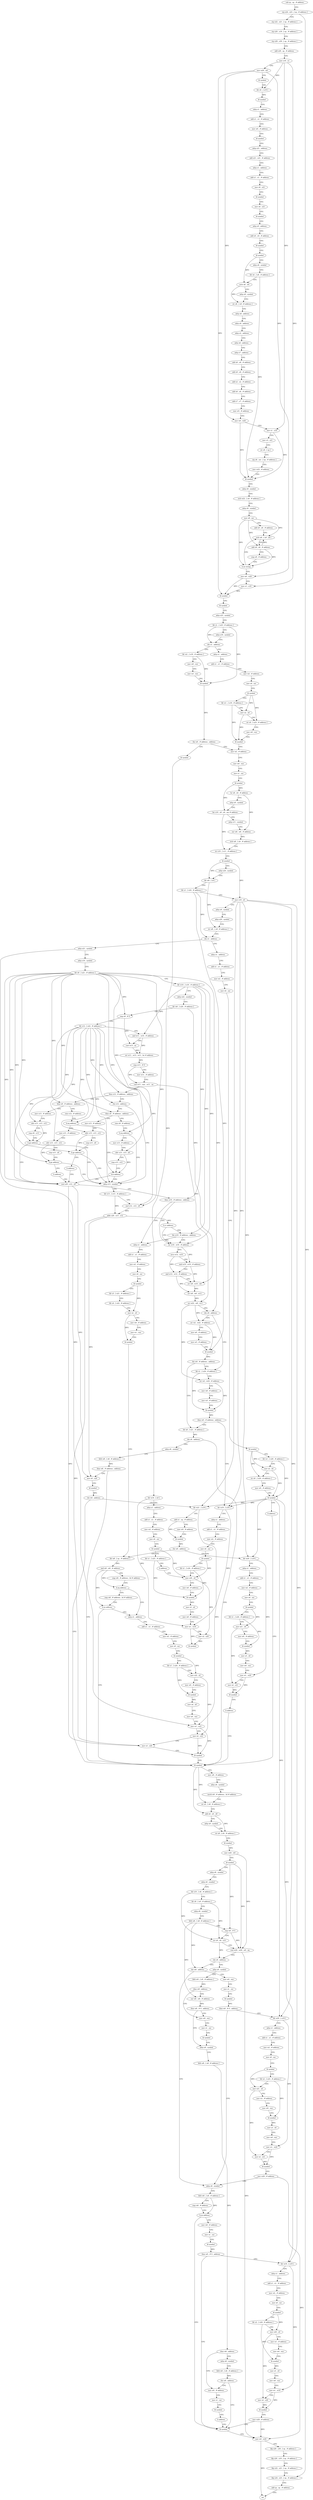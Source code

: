 digraph "func" {
"4202832" [label = "sub sp , sp , # address" ]
"4202836" [label = "stp x24 , x23 , [ sp , # address ]" ]
"4202840" [label = "stp x22 , x21 , [ sp , # address ]" ]
"4202844" [label = "stp x20 , x19 , [ sp , # address ]" ]
"4202848" [label = "stp x29 , x30 , [ sp , # address ]" ]
"4202852" [label = "add x29 , sp , # address" ]
"4202856" [label = "mov x19 , x1" ]
"4202860" [label = "mov w20 , w0" ]
"4202864" [label = "bl symbol" ]
"4202868" [label = "ldr x0 , [ x19 ]" ]
"4202872" [label = "bl symbol" ]
"4202876" [label = "adrp x1 , address" ]
"4202880" [label = "add x1 , x1 , # address" ]
"4202884" [label = "mov w0 , # address" ]
"4202888" [label = "bl symbol" ]
"4202892" [label = "adrp x21 , address" ]
"4202896" [label = "add x21 , x21 , # address" ]
"4202900" [label = "adrp x1 , address" ]
"4202904" [label = "add x1 , x1 , # address" ]
"4202908" [label = "mov x0 , x21" ]
"4202912" [label = "bl symbol" ]
"4202916" [label = "mov x0 , x21" ]
"4202920" [label = "bl symbol" ]
"4202924" [label = "adrp x0 , address" ]
"4202928" [label = "add x0 , x0 , # address" ]
"4202932" [label = "bl symbol" ]
"4202936" [label = "bl symbol" ]
"4202940" [label = "adrp x8 , symbol" ]
"4202944" [label = "ldr x4 , [ x8 , # address ]" ]
"4202948" [label = "sxtw x8 , w0" ]
"4202952" [label = "adrp x9 , symbol" ]
"4202956" [label = "str x8 , [ x9 , # address ]" ]
"4202960" [label = "adrp x8 , address" ]
"4202964" [label = "adrp x9 , address" ]
"4202968" [label = "adrp x2 , address" ]
"4202972" [label = "adrp x6 , address" ]
"4202976" [label = "adrp x7 , address" ]
"4202980" [label = "add x8 , x8 , # address" ]
"4202984" [label = "add x9 , x9 , # address" ]
"4202988" [label = "add x2 , x2 , # address" ]
"4202992" [label = "add x6 , x6 , # address" ]
"4202996" [label = "add x7 , x7 , # address" ]
"4203000" [label = "mov w5 , # address" ]
"4203004" [label = "mov w0 , w20" ]
"4203008" [label = "mov x1 , x19" ]
"4203012" [label = "mov x3 , x21" ]
"4203016" [label = "str x9 , [ sp ]" ]
"4203020" [label = "stp x8 , xzr , [ sp , # address ]" ]
"4203024" [label = "mov w22 , # address" ]
"4203028" [label = "bl symbol" ]
"4203032" [label = "adrp x9 , symbol" ]
"4203036" [label = "strb w22 , [ x9 , # address ]" ]
"4203040" [label = "adrp x9 , symbol" ]
"4203044" [label = "mov x8 , xzr" ]
"4203048" [label = "add x9 , x9 , # address" ]
"4203052" [label = "strb w8 , [ x9 , x8 ]" ]
"4203056" [label = "add x8 , x8 , # address" ]
"4203060" [label = "cmp x8 , # address" ]
"4203064" [label = "b.ne string" ]
"4203068" [label = "mov w0 , w20" ]
"4203072" [label = "mov x1 , x19" ]
"4203076" [label = "bl symbol" ]
"4203080" [label = "bl symbol" ]
"4203084" [label = "adrp x23 , symbol" ]
"4203088" [label = "ldr x1 , [ x23 , # address ]" ]
"4203092" [label = "adrp x19 , symbol" ]
"4203096" [label = "cbz x1 , address" ]
"4203156" [label = "adrp x1 , address" ]
"4203100" [label = "ldr w2 , [ x19 , # address ]" ]
"4203160" [label = "add x1 , x1 , # address" ]
"4203164" [label = "mov w2 , # address" ]
"4203168" [label = "mov x0 , xzr" ]
"4203172" [label = "bl symbol" ]
"4203176" [label = "ldr w1 , [ x19 , # address ]" ]
"4203180" [label = "mov x2 , x0" ]
"4203184" [label = "str x0 , [ x23 , # address ]" ]
"4203188" [label = "mov w0 , wzr" ]
"4203192" [label = "bl symbol" ]
"4203196" [label = "mov w2 , # address" ]
"4203104" [label = "mov w0 , wzr" ]
"4203108" [label = "mov w3 , wzr" ]
"4203112" [label = "bl symbol" ]
"4203116" [label = "tbz w0 , # address , address" ]
"4203120" [label = "bl symbol" ]
"4203364" [label = "adrp x1 , address" ]
"4203368" [label = "add x1 , x1 , # address" ]
"4203372" [label = "mov w2 , # address" ]
"4203376" [label = "mov x0 , xzr" ]
"4203380" [label = "bl symbol" ]
"4203384" [label = "ldr w1 , [ x20 , # address ]" ]
"4203388" [label = "mov x2 , x0" ]
"4203392" [label = "str x0 , [ x24 , # address ]" ]
"4203396" [label = "mov w0 , # address" ]
"4203400" [label = "bl symbol" ]
"4203404" [label = "b address" ]
"4203832" [label = "bl symbol" ]
"4203276" [label = "adrp x21 , symbol" ]
"4203280" [label = "adrp x10 , symbol" ]
"4203284" [label = "ldr x9 , [ x21 , # address ]" ]
"4203288" [label = "ldr w10 , [ x10 , # address ]" ]
"4203292" [label = "adrp x22 , symbol" ]
"4203296" [label = "ldr w8 , [ x20 , # address ]" ]
"4203300" [label = "cmp x9 , # 0" ]
"4203304" [label = "ldr x12 , [ x22 , # address ]" ]
"4203308" [label = "and w11 , w10 , # address" ]
"4203312" [label = "cset w13 , ne" ]
"4203316" [label = "orr w11 , w13 , w11 , lsr # address" ]
"4203320" [label = "cmp w11 , # 0" ]
"4203324" [label = "mov w11 , # address" ]
"4203328" [label = "csel w11 , wzr , w11 , ne" ]
"4203332" [label = "tbnz x12 , # address , address" ]
"4203408" [label = "tbnz x9 , # address , address" ]
"4203336" [label = "cbz x12 , address" ]
"4203200" [label = "mov w0 , wzr" ]
"4203204" [label = "mov x1 , xzr" ]
"4203208" [label = "bl symbol" ]
"4203212" [label = "lsr x8 , x0 , # address" ]
"4203216" [label = "adrp x9 , symbol" ]
"4203220" [label = "bic x10 , x0 , x0 , asr # address" ]
"4203224" [label = "adrp x11 , symbol" ]
"4203228" [label = "eor w8 , w8 , # address" ]
"4203232" [label = "strb w8 , [ x9 , # address ]" ]
"4203236" [label = "str x10 , [ x11 , # address ]" ]
"4203240" [label = "bl symbol" ]
"4203244" [label = "adrp x24 , symbol" ]
"4203248" [label = "ldr w8 , [ x0 ]" ]
"4203252" [label = "ldr x1 , [ x24 , # address ]" ]
"4203256" [label = "mov x19 , x0" ]
"4203260" [label = "adrp x9 , symbol" ]
"4203264" [label = "adrp x20 , symbol" ]
"4203268" [label = "str w8 , [ x9 , # address ]" ]
"4203272" [label = "cbz x1 , address" ]
"4203124" [label = "ldr w19 , [ x0 ]" ]
"4203128" [label = "adrp x1 , address" ]
"4203132" [label = "add x1 , x1 , # address" ]
"4203136" [label = "mov w2 , # address" ]
"4203140" [label = "mov x0 , xzr" ]
"4203144" [label = "bl symbol" ]
"4203148" [label = "ldr x1 , [ x23 , # address ]" ]
"4203152" [label = "b address" ]
"4204236" [label = "mov x20 , x0" ]
"4203836" [label = "mov w9 , # address" ]
"4203840" [label = "adrp x8 , symbol" ]
"4203844" [label = "movk w9 , # address , lsl # address" ]
"4203848" [label = "str x0 , [ x8 , # address ]" ]
"4203852" [label = "add x8 , x0 , x9" ]
"4203856" [label = "adrp x9 , symbol" ]
"4203860" [label = "str x8 , [ x9 , # address ]" ]
"4203864" [label = "bl symbol" ]
"4203868" [label = "mov w20 , w0" ]
"4203872" [label = "bl symbol" ]
"4203876" [label = "adrp x8 , symbol" ]
"4203880" [label = "adrp x9 , symbol" ]
"4203884" [label = "ldr x10 , [ x8 , # address ]" ]
"4203888" [label = "ldr x9 , [ x9 , # address ]" ]
"4203892" [label = "adrp x8 , symbol" ]
"4203896" [label = "ldrb w8 , [ x8 , # address ]" ]
"4203900" [label = "cmp w0 , # 0" ]
"4203904" [label = "orr x9 , x9 , x10" ]
"4203908" [label = "csel w20 , w20 , w0 , eq" ]
"4203912" [label = "cbz x9 , address" ]
"4203988" [label = "cbz w8 , address" ]
"4203916" [label = "adrp x9 , symbol" ]
"4203680" [label = "mov x13 , # address" ]
"4203412" [label = "cmn x12 , # address" ]
"4203464" [label = "adrp x13 , symbol" ]
"4203340" [label = "tbnz x9 , # address , address" ]
"4204240" [label = "mov w0 , # address" ]
"4204244" [label = "bl symbol" ]
"4204248" [label = "mov x3 , x0" ]
"4204252" [label = "mov w0 , # address" ]
"4204256" [label = "mov w1 , w19" ]
"4204260" [label = "mov x2 , x20" ]
"4204264" [label = "bl symbol" ]
"4204076" [label = "adrp x8 , symbol" ]
"4203992" [label = "mov w0 , wzr" ]
"4203920" [label = "ldrb w9 , [ x9 , # address ]" ]
"4203924" [label = "cbnz w9 , address" ]
"4203936" [label = "mov w0 , wzr" ]
"4203928" [label = "eor w8 , w8 , # address" ]
"4203684" [label = "sdiv x13 , x13 , x12" ]
"4203688" [label = "cmp x9 , x13" ]
"4203692" [label = "b.ge address" ]
"4203696" [label = "mul x20 , x12 , x9" ]
"4203416" [label = "b.eq address" ]
"4203420" [label = "mov x13 , # address" ]
"4203468" [label = "ldr x13 , [ x13 , # address ]" ]
"4203472" [label = "mul x12 , x12 , x9" ]
"4203476" [label = "adds x20 , x13 , x12" ]
"4203480" [label = "b.vc address" ]
"4203488" [label = "lsr w10 , w10 , # address" ]
"4203484" [label = "tbz w10 , # address , address" ]
"4203440" [label = "cmn x9 , # address" ]
"4203344" [label = "mov x13 , # address" ]
"4204080" [label = "ldrb w8 , [ x8 , # address ]" ]
"4204084" [label = "cmp w8 , # address" ]
"4204088" [label = "b.ne address" ]
"4204176" [label = "bl symbol" ]
"4204092" [label = "mov w0 , # address" ]
"4203996" [label = "mov x1 , xzr" ]
"4204000" [label = "bl symbol" ]
"4204004" [label = "tbnz w0 , # 0 , address" ]
"4204008" [label = "ldr w20 , [ x19 ]" ]
"4203940" [label = "mov x1 , xzr" ]
"4203944" [label = "bl symbol" ]
"4203948" [label = "adrp x8 , symbol" ]
"4203932" [label = "tbnz w8 , # 0 , address" ]
"4203700" [label = "tbnz w10 , # address , address" ]
"4203704" [label = "adrp x1 , address" ]
"4203424" [label = "sdiv x13 , x13 , x12" ]
"4203428" [label = "cmp x13 , x9" ]
"4203432" [label = "b.ge address" ]
"4203436" [label = "b address" ]
"4203492" [label = "mvn w12 , w10" ]
"4203496" [label = "and w10 , w10 , # address" ]
"4203500" [label = "and w12 , w12 , # address" ]
"4203504" [label = "orr w8 , w10 , w8" ]
"4203508" [label = "orr w8 , w8 , w12" ]
"4203512" [label = "orr w22 , w8 , w11" ]
"4203516" [label = "cbz x9 , address" ]
"4203540" [label = "ldr x1 , [ x24 , # address ]" ]
"4203520" [label = "orr w2 , w22 , # address" ]
"4203444" [label = "b.eq address" ]
"4203448" [label = "mov x13 , # address" ]
"4203348" [label = "udiv x13 , x13 , x12" ]
"4203352" [label = "cmp x13 , x9" ]
"4203356" [label = "b.ge address" ]
"4203360" [label = "b address" ]
"4204180" [label = "mov w0 , w20" ]
"4204184" [label = "ldp x29 , x30 , [ sp , # address ]" ]
"4204188" [label = "ldp x20 , x19 , [ sp , # address ]" ]
"4204192" [label = "ldp x22 , x21 , [ sp , # address ]" ]
"4204196" [label = "ldp x24 , x23 , [ sp , # address ]" ]
"4204200" [label = "add sp , sp , # address" ]
"4204204" [label = "ret" ]
"4204096" [label = "mov x1 , xzr" ]
"4204100" [label = "bl symbol" ]
"4204104" [label = "tbnz w0 , # 0 , address" ]
"4204108" [label = "ldr w19 , [ x19 ]" ]
"4204012" [label = "adrp x1 , address" ]
"4204016" [label = "add x1 , x1 , # address" ]
"4204020" [label = "mov w2 , # address" ]
"4204024" [label = "mov x0 , xzr" ]
"4204028" [label = "bl symbol" ]
"4204032" [label = "ldr x2 , [ x23 , # address ]" ]
"4204036" [label = "mov x21 , x0" ]
"4204040" [label = "mov w1 , # address" ]
"4204044" [label = "mov w0 , wzr" ]
"4204048" [label = "bl symbol" ]
"4204052" [label = "mov x3 , x0" ]
"4204056" [label = "mov w0 , wzr" ]
"4204060" [label = "mov w1 , w20" ]
"4204064" [label = "mov x2 , x21" ]
"4204068" [label = "bl symbol" ]
"4204072" [label = "mov w20 , # address" ]
"4203972" [label = "mov w0 , # address" ]
"4203976" [label = "mov x1 , xzr" ]
"4203980" [label = "bl symbol" ]
"4203984" [label = "b address" ]
"4203960" [label = "adrp x8 , symbol" ]
"4203964" [label = "ldrb w8 , [ x8 , # address ]" ]
"4203968" [label = "cbz w8 , address" ]
"4203952" [label = "ldrb w8 , [ x8 , # address ]" ]
"4203956" [label = "cbnz w8 , address" ]
"4203708" [label = "add x1 , x1 , # address" ]
"4203712" [label = "mov w2 , # address" ]
"4203716" [label = "mov x0 , xzr" ]
"4203720" [label = "bl symbol" ]
"4203724" [label = "ldr x3 , [ x21 , # address ]" ]
"4203728" [label = "ldr x4 , [ x22 , # address ]" ]
"4203732" [label = "mov x2 , x0" ]
"4203736" [label = "mov w0 , # address" ]
"4203740" [label = "mov w1 , wzr" ]
"4203744" [label = "bl symbol" ]
"4203748" [label = "ldr w8 , [ sp , # address ]" ]
"4203544" [label = "orr w2 , w22 , # address" ]
"4203548" [label = "mov w0 , # address" ]
"4203552" [label = "mov w3 , # address" ]
"4203556" [label = "bl symbol" ]
"4203560" [label = "tbnz w0 , # address , address" ]
"4204208" [label = "ldr w19 , [ x19 ]" ]
"4203564" [label = "ldr x8 , [ x21 , # address ]" ]
"4203524" [label = "mov w0 , # address" ]
"4203528" [label = "mov w3 , # address" ]
"4203532" [label = "bl symbol" ]
"4203536" [label = "tbz w0 , # address , address" ]
"4203452" [label = "sdiv x13 , x13 , x9" ]
"4203456" [label = "cmp x13 , x12" ]
"4203460" [label = "b.lt address" ]
"4204112" [label = "adrp x1 , address" ]
"4204116" [label = "add x1 , x1 , # address" ]
"4204120" [label = "mov w2 , # address" ]
"4204124" [label = "mov x0 , xzr" ]
"4204128" [label = "bl symbol" ]
"4204132" [label = "ldr x2 , [ x24 , # address ]" ]
"4204136" [label = "mov x20 , x0" ]
"4204140" [label = "mov w1 , # address" ]
"4204144" [label = "mov w0 , wzr" ]
"4204148" [label = "bl symbol" ]
"4204152" [label = "mov x3 , x0" ]
"4204156" [label = "mov w0 , wzr" ]
"4204160" [label = "mov w1 , w19" ]
"4204164" [label = "mov x2 , x20" ]
"4204168" [label = "bl symbol" ]
"4204172" [label = "mov w20 , # address" ]
"4203772" [label = "adrp x1 , address" ]
"4203776" [label = "add x1 , x1 , # address" ]
"4203780" [label = "mov w2 , # address" ]
"4203784" [label = "mov x0 , xzr" ]
"4203788" [label = "bl symbol" ]
"4203792" [label = "ldr x1 , [ x24 , # address ]" ]
"4203796" [label = "mov x22 , x0" ]
"4203800" [label = "mov w0 , # address" ]
"4203804" [label = "bl symbol" ]
"4203808" [label = "mov x4 , x0" ]
"4203812" [label = "mov w0 , wzr" ]
"4203816" [label = "mov w1 , w21" ]
"4203820" [label = "mov x2 , x22" ]
"4203824" [label = "mov x3 , x20" ]
"4203828" [label = "bl symbol" ]
"4203764" [label = "cmp w8 , # address , lsl # address" ]
"4203768" [label = "b.ne address" ]
"4204212" [label = "adrp x1 , address" ]
"4204216" [label = "add x1 , x1 , # address" ]
"4204220" [label = "mov w2 , # address" ]
"4204224" [label = "mov x0 , xzr" ]
"4204228" [label = "bl symbol" ]
"4204232" [label = "ldr x1 , [ x24 , # address ]" ]
"4203568" [label = "cbz x8 , address" ]
"4203572" [label = "adrp x8 , symbol" ]
"4203576" [label = "ldrb w8 , [ x8 , # address ]" ]
"4203580" [label = "tbnz w8 , # address , address" ]
"4203584" [label = "mov x0 , x20" ]
"4203588" [label = "bl symbol" ]
"4203592" [label = "cbz w0 , address" ]
"4203596" [label = "ldr w21 , [ x19 ]" ]
"4203600" [label = "add x1 , sp , # address" ]
"4203604" [label = "mov w0 , # address" ]
"4203608" [label = "bl symbol" ]
"4203612" [label = "cbz w0 , address" ]
"4203616" [label = "ldr w20 , [ x19 ]" ]
"4203752" [label = "and w8 , w8 , # address" ]
"4203756" [label = "cmp w8 , # address , lsl # address" ]
"4203760" [label = "b.eq address" ]
"4203620" [label = "adrp x1 , address" ]
"4203624" [label = "add x1 , x1 , # address" ]
"4203628" [label = "mov w2 , # address" ]
"4203632" [label = "mov x0 , xzr" ]
"4203636" [label = "bl symbol" ]
"4203640" [label = "ldr x1 , [ x24 , # address ]" ]
"4203644" [label = "mov x21 , x0" ]
"4203648" [label = "mov w0 , # address" ]
"4203652" [label = "bl symbol" ]
"4203656" [label = "mov x3 , x0" ]
"4203660" [label = "mov w0 , wzr" ]
"4203664" [label = "mov w1 , w20" ]
"4203668" [label = "mov x2 , x21" ]
"4203672" [label = "bl symbol" ]
"4203676" [label = "b address" ]
"4202832" -> "4202836" [ label = "CFG" ]
"4202836" -> "4202840" [ label = "CFG" ]
"4202836" -> "4204196" [ label = "DFG" ]
"4202840" -> "4202844" [ label = "CFG" ]
"4202844" -> "4202848" [ label = "CFG" ]
"4202848" -> "4202852" [ label = "CFG" ]
"4202852" -> "4202856" [ label = "CFG" ]
"4202856" -> "4202860" [ label = "CFG" ]
"4202856" -> "4202868" [ label = "DFG" ]
"4202856" -> "4203008" [ label = "DFG" ]
"4202856" -> "4203072" [ label = "DFG" ]
"4202860" -> "4202864" [ label = "CFG" ]
"4202860" -> "4203004" [ label = "DFG" ]
"4202860" -> "4203068" [ label = "DFG" ]
"4202860" -> "4203076" [ label = "DFG" ]
"4202864" -> "4202868" [ label = "CFG" ]
"4202868" -> "4202872" [ label = "DFG" ]
"4202872" -> "4202876" [ label = "CFG" ]
"4202876" -> "4202880" [ label = "CFG" ]
"4202880" -> "4202884" [ label = "CFG" ]
"4202884" -> "4202888" [ label = "CFG" ]
"4202888" -> "4202892" [ label = "CFG" ]
"4202892" -> "4202896" [ label = "CFG" ]
"4202896" -> "4202900" [ label = "CFG" ]
"4202900" -> "4202904" [ label = "CFG" ]
"4202904" -> "4202908" [ label = "CFG" ]
"4202908" -> "4202912" [ label = "CFG" ]
"4202912" -> "4202916" [ label = "CFG" ]
"4202916" -> "4202920" [ label = "CFG" ]
"4202920" -> "4202924" [ label = "CFG" ]
"4202924" -> "4202928" [ label = "CFG" ]
"4202928" -> "4202932" [ label = "CFG" ]
"4202932" -> "4202936" [ label = "CFG" ]
"4202936" -> "4202940" [ label = "CFG" ]
"4202936" -> "4202948" [ label = "DFG" ]
"4202940" -> "4202944" [ label = "CFG" ]
"4202944" -> "4202948" [ label = "CFG" ]
"4202944" -> "4203028" [ label = "DFG" ]
"4202948" -> "4202952" [ label = "CFG" ]
"4202948" -> "4202956" [ label = "DFG" ]
"4202952" -> "4202956" [ label = "CFG" ]
"4202956" -> "4202960" [ label = "CFG" ]
"4202960" -> "4202964" [ label = "CFG" ]
"4202964" -> "4202968" [ label = "CFG" ]
"4202968" -> "4202972" [ label = "CFG" ]
"4202972" -> "4202976" [ label = "CFG" ]
"4202976" -> "4202980" [ label = "CFG" ]
"4202980" -> "4202984" [ label = "CFG" ]
"4202984" -> "4202988" [ label = "CFG" ]
"4202988" -> "4202992" [ label = "CFG" ]
"4202992" -> "4202996" [ label = "CFG" ]
"4202996" -> "4203000" [ label = "CFG" ]
"4203000" -> "4203004" [ label = "CFG" ]
"4203004" -> "4203008" [ label = "CFG" ]
"4203004" -> "4203028" [ label = "DFG" ]
"4203008" -> "4203012" [ label = "CFG" ]
"4203008" -> "4203028" [ label = "DFG" ]
"4203012" -> "4203016" [ label = "CFG" ]
"4203016" -> "4203020" [ label = "CFG" ]
"4203020" -> "4203024" [ label = "CFG" ]
"4203024" -> "4203028" [ label = "CFG" ]
"4203028" -> "4203032" [ label = "CFG" ]
"4203032" -> "4203036" [ label = "CFG" ]
"4203036" -> "4203040" [ label = "CFG" ]
"4203040" -> "4203044" [ label = "CFG" ]
"4203044" -> "4203048" [ label = "CFG" ]
"4203044" -> "4203052" [ label = "DFG" ]
"4203044" -> "4203056" [ label = "DFG" ]
"4203044" -> "4203064" [ label = "DFG" ]
"4203048" -> "4203052" [ label = "CFG" ]
"4203052" -> "4203056" [ label = "CFG" ]
"4203056" -> "4203060" [ label = "CFG" ]
"4203056" -> "4203052" [ label = "DFG" ]
"4203056" -> "4203064" [ label = "DFG" ]
"4203060" -> "4203064" [ label = "CFG" ]
"4203064" -> "4203052" [ label = "CFG" ]
"4203064" -> "4203068" [ label = "CFG" ]
"4203068" -> "4203072" [ label = "CFG" ]
"4203068" -> "4203076" [ label = "DFG" ]
"4203072" -> "4203076" [ label = "DFG" ]
"4203076" -> "4203080" [ label = "CFG" ]
"4203080" -> "4203084" [ label = "CFG" ]
"4203084" -> "4203088" [ label = "CFG" ]
"4203088" -> "4203092" [ label = "CFG" ]
"4203088" -> "4203096" [ label = "DFG" ]
"4203088" -> "4203112" [ label = "DFG" ]
"4203092" -> "4203096" [ label = "CFG" ]
"4203096" -> "4203156" [ label = "CFG" ]
"4203096" -> "4203100" [ label = "CFG" ]
"4203156" -> "4203160" [ label = "CFG" ]
"4203100" -> "4203104" [ label = "CFG" ]
"4203100" -> "4203112" [ label = "DFG" ]
"4203160" -> "4203164" [ label = "CFG" ]
"4203164" -> "4203168" [ label = "CFG" ]
"4203168" -> "4203172" [ label = "CFG" ]
"4203172" -> "4203176" [ label = "CFG" ]
"4203172" -> "4203180" [ label = "DFG" ]
"4203172" -> "4203184" [ label = "DFG" ]
"4203176" -> "4203180" [ label = "CFG" ]
"4203176" -> "4203192" [ label = "DFG" ]
"4203180" -> "4203184" [ label = "CFG" ]
"4203180" -> "4203192" [ label = "DFG" ]
"4203184" -> "4203188" [ label = "CFG" ]
"4203188" -> "4203192" [ label = "CFG" ]
"4203192" -> "4203196" [ label = "CFG" ]
"4203196" -> "4203200" [ label = "CFG" ]
"4203104" -> "4203108" [ label = "CFG" ]
"4203108" -> "4203112" [ label = "CFG" ]
"4203112" -> "4203116" [ label = "DFG" ]
"4203116" -> "4203196" [ label = "CFG" ]
"4203116" -> "4203120" [ label = "CFG" ]
"4203120" -> "4203124" [ label = "DFG" ]
"4203364" -> "4203368" [ label = "CFG" ]
"4203368" -> "4203372" [ label = "CFG" ]
"4203372" -> "4203376" [ label = "CFG" ]
"4203376" -> "4203380" [ label = "CFG" ]
"4203380" -> "4203384" [ label = "CFG" ]
"4203380" -> "4203388" [ label = "DFG" ]
"4203380" -> "4203392" [ label = "DFG" ]
"4203384" -> "4203388" [ label = "CFG" ]
"4203384" -> "4203400" [ label = "DFG" ]
"4203388" -> "4203392" [ label = "CFG" ]
"4203388" -> "4203400" [ label = "DFG" ]
"4203392" -> "4203396" [ label = "CFG" ]
"4203396" -> "4203400" [ label = "CFG" ]
"4203400" -> "4203404" [ label = "CFG" ]
"4203400" -> "4204008" [ label = "DFG" ]
"4203400" -> "4204108" [ label = "DFG" ]
"4203400" -> "4204208" [ label = "DFG" ]
"4203400" -> "4203596" [ label = "DFG" ]
"4203400" -> "4203616" [ label = "DFG" ]
"4203404" -> "4203832" [ label = "CFG" ]
"4203832" -> "4203836" [ label = "CFG" ]
"4203832" -> "4203848" [ label = "DFG" ]
"4203832" -> "4203852" [ label = "DFG" ]
"4203276" -> "4203280" [ label = "CFG" ]
"4203276" -> "4203816" [ label = "DFG" ]
"4203280" -> "4203284" [ label = "CFG" ]
"4203284" -> "4203288" [ label = "CFG" ]
"4203284" -> "4203300" [ label = "DFG" ]
"4203284" -> "4203408" [ label = "DFG" ]
"4203284" -> "4203692" [ label = "DFG" ]
"4203284" -> "4203472" [ label = "DFG" ]
"4203284" -> "4203340" [ label = "DFG" ]
"4203284" -> "4203696" [ label = "DFG" ]
"4203284" -> "4203432" [ label = "DFG" ]
"4203284" -> "4203516" [ label = "DFG" ]
"4203284" -> "4203444" [ label = "DFG" ]
"4203284" -> "4203356" [ label = "DFG" ]
"4203284" -> "4203452" [ label = "DFG" ]
"4203288" -> "4203292" [ label = "CFG" ]
"4203288" -> "4203308" [ label = "DFG" ]
"4203288" -> "4203700" [ label = "DFG" ]
"4203288" -> "4203488" [ label = "DFG" ]
"4203288" -> "4203484" [ label = "DFG" ]
"4203292" -> "4203296" [ label = "CFG" ]
"4203296" -> "4203300" [ label = "CFG" ]
"4203296" -> "4203504" [ label = "DFG" ]
"4203300" -> "4203304" [ label = "CFG" ]
"4203300" -> "4203312" [ label = "DFG" ]
"4203304" -> "4203308" [ label = "CFG" ]
"4203304" -> "4203332" [ label = "DFG" ]
"4203304" -> "4203336" [ label = "DFG" ]
"4203304" -> "4203684" [ label = "DFG" ]
"4203304" -> "4203416" [ label = "DFG" ]
"4203304" -> "4203472" [ label = "DFG" ]
"4203304" -> "4203696" [ label = "DFG" ]
"4203304" -> "4203424" [ label = "DFG" ]
"4203304" -> "4203348" [ label = "DFG" ]
"4203304" -> "4203460" [ label = "DFG" ]
"4203308" -> "4203312" [ label = "CFG" ]
"4203308" -> "4203316" [ label = "DFG" ]
"4203312" -> "4203316" [ label = "DFG" ]
"4203316" -> "4203320" [ label = "DFG" ]
"4203320" -> "4203324" [ label = "CFG" ]
"4203320" -> "4203328" [ label = "DFG" ]
"4203324" -> "4203328" [ label = "CFG" ]
"4203328" -> "4203332" [ label = "CFG" ]
"4203328" -> "4203512" [ label = "DFG" ]
"4203332" -> "4203408" [ label = "CFG" ]
"4203332" -> "4203336" [ label = "CFG" ]
"4203408" -> "4203680" [ label = "CFG" ]
"4203408" -> "4203412" [ label = "CFG" ]
"4203336" -> "4203464" [ label = "CFG" ]
"4203336" -> "4203340" [ label = "CFG" ]
"4203200" -> "4203204" [ label = "CFG" ]
"4203204" -> "4203208" [ label = "CFG" ]
"4203208" -> "4203212" [ label = "DFG" ]
"4203208" -> "4203220" [ label = "DFG" ]
"4203212" -> "4203216" [ label = "CFG" ]
"4203212" -> "4203228" [ label = "DFG" ]
"4203216" -> "4203220" [ label = "CFG" ]
"4203220" -> "4203224" [ label = "CFG" ]
"4203220" -> "4203236" [ label = "DFG" ]
"4203224" -> "4203228" [ label = "CFG" ]
"4203228" -> "4203232" [ label = "DFG" ]
"4203232" -> "4203236" [ label = "CFG" ]
"4203236" -> "4203240" [ label = "CFG" ]
"4203240" -> "4203244" [ label = "CFG" ]
"4203240" -> "4203248" [ label = "DFG" ]
"4203240" -> "4203256" [ label = "DFG" ]
"4203244" -> "4203248" [ label = "CFG" ]
"4203248" -> "4203252" [ label = "CFG" ]
"4203248" -> "4203268" [ label = "DFG" ]
"4203252" -> "4203256" [ label = "CFG" ]
"4203252" -> "4203272" [ label = "DFG" ]
"4203252" -> "4203532" [ label = "DFG" ]
"4203256" -> "4203260" [ label = "CFG" ]
"4203256" -> "4204008" [ label = "DFG" ]
"4203256" -> "4204108" [ label = "DFG" ]
"4203256" -> "4204208" [ label = "DFG" ]
"4203256" -> "4203596" [ label = "DFG" ]
"4203256" -> "4203616" [ label = "DFG" ]
"4203260" -> "4203264" [ label = "CFG" ]
"4203264" -> "4203268" [ label = "CFG" ]
"4203268" -> "4203272" [ label = "CFG" ]
"4203272" -> "4203364" [ label = "CFG" ]
"4203272" -> "4203276" [ label = "CFG" ]
"4203124" -> "4203128" [ label = "CFG" ]
"4203124" -> "4204256" [ label = "DFG" ]
"4203128" -> "4203132" [ label = "CFG" ]
"4203132" -> "4203136" [ label = "CFG" ]
"4203136" -> "4203140" [ label = "CFG" ]
"4203140" -> "4203144" [ label = "CFG" ]
"4203144" -> "4203148" [ label = "CFG" ]
"4203144" -> "4204236" [ label = "DFG" ]
"4203148" -> "4203152" [ label = "CFG" ]
"4203148" -> "4204244" [ label = "DFG" ]
"4203152" -> "4204236" [ label = "CFG" ]
"4204236" -> "4204240" [ label = "CFG" ]
"4204236" -> "4204260" [ label = "DFG" ]
"4203836" -> "4203840" [ label = "CFG" ]
"4203840" -> "4203844" [ label = "CFG" ]
"4203844" -> "4203848" [ label = "CFG" ]
"4203848" -> "4203852" [ label = "CFG" ]
"4203852" -> "4203856" [ label = "CFG" ]
"4203852" -> "4203860" [ label = "DFG" ]
"4203856" -> "4203860" [ label = "CFG" ]
"4203860" -> "4203864" [ label = "CFG" ]
"4203864" -> "4203868" [ label = "DFG" ]
"4203868" -> "4203872" [ label = "CFG" ]
"4203868" -> "4203908" [ label = "DFG" ]
"4203872" -> "4203876" [ label = "CFG" ]
"4203872" -> "4203900" [ label = "DFG" ]
"4203872" -> "4203908" [ label = "DFG" ]
"4203876" -> "4203880" [ label = "CFG" ]
"4203880" -> "4203884" [ label = "CFG" ]
"4203884" -> "4203888" [ label = "CFG" ]
"4203884" -> "4203904" [ label = "DFG" ]
"4203888" -> "4203892" [ label = "CFG" ]
"4203888" -> "4203904" [ label = "DFG" ]
"4203892" -> "4203896" [ label = "CFG" ]
"4203896" -> "4203900" [ label = "CFG" ]
"4203896" -> "4203988" [ label = "DFG" ]
"4203896" -> "4203928" [ label = "DFG" ]
"4203900" -> "4203904" [ label = "CFG" ]
"4203900" -> "4203908" [ label = "DFG" ]
"4203904" -> "4203908" [ label = "CFG" ]
"4203904" -> "4203912" [ label = "DFG" ]
"4203908" -> "4203912" [ label = "CFG" ]
"4203908" -> "4204180" [ label = "DFG" ]
"4203912" -> "4203988" [ label = "CFG" ]
"4203912" -> "4203916" [ label = "CFG" ]
"4203988" -> "4204076" [ label = "CFG" ]
"4203988" -> "4203992" [ label = "CFG" ]
"4203916" -> "4203920" [ label = "CFG" ]
"4203680" -> "4203684" [ label = "CFG" ]
"4203412" -> "4203416" [ label = "CFG" ]
"4203464" -> "4203468" [ label = "CFG" ]
"4203340" -> "4203440" [ label = "CFG" ]
"4203340" -> "4203344" [ label = "CFG" ]
"4204240" -> "4204244" [ label = "CFG" ]
"4204244" -> "4204248" [ label = "DFG" ]
"4204248" -> "4204252" [ label = "CFG" ]
"4204252" -> "4204256" [ label = "CFG" ]
"4204256" -> "4204260" [ label = "CFG" ]
"4204256" -> "4204264" [ label = "DFG" ]
"4204260" -> "4204264" [ label = "DFG" ]
"4204076" -> "4204080" [ label = "CFG" ]
"4203992" -> "4203996" [ label = "CFG" ]
"4203920" -> "4203924" [ label = "DFG" ]
"4203924" -> "4203936" [ label = "CFG" ]
"4203924" -> "4203928" [ label = "CFG" ]
"4203936" -> "4203940" [ label = "CFG" ]
"4203928" -> "4203932" [ label = "DFG" ]
"4203684" -> "4203688" [ label = "CFG" ]
"4203684" -> "4203692" [ label = "DFG" ]
"4203688" -> "4203692" [ label = "CFG" ]
"4203692" -> "4203464" [ label = "CFG" ]
"4203692" -> "4203696" [ label = "CFG" ]
"4203696" -> "4203700" [ label = "CFG" ]
"4203696" -> "4203824" [ label = "DFG" ]
"4203696" -> "4203584" [ label = "DFG" ]
"4203416" -> "4203464" [ label = "CFG" ]
"4203416" -> "4203420" [ label = "CFG" ]
"4203420" -> "4203424" [ label = "CFG" ]
"4203468" -> "4203472" [ label = "CFG" ]
"4203468" -> "4203476" [ label = "DFG" ]
"4203472" -> "4203476" [ label = "DFG" ]
"4203476" -> "4203480" [ label = "DFG" ]
"4203476" -> "4203824" [ label = "DFG" ]
"4203476" -> "4203584" [ label = "DFG" ]
"4203480" -> "4203488" [ label = "CFG" ]
"4203480" -> "4203484" [ label = "CFG" ]
"4203488" -> "4203492" [ label = "DFG" ]
"4203488" -> "4203496" [ label = "DFG" ]
"4203484" -> "4203704" [ label = "CFG" ]
"4203484" -> "4203488" [ label = "CFG" ]
"4203440" -> "4203444" [ label = "CFG" ]
"4203344" -> "4203348" [ label = "CFG" ]
"4204080" -> "4204084" [ label = "CFG" ]
"4204080" -> "4204088" [ label = "DFG" ]
"4204084" -> "4204088" [ label = "CFG" ]
"4204088" -> "4204176" [ label = "CFG" ]
"4204088" -> "4204092" [ label = "CFG" ]
"4204176" -> "4204180" [ label = "CFG" ]
"4204092" -> "4204096" [ label = "CFG" ]
"4203996" -> "4204000" [ label = "CFG" ]
"4204000" -> "4204004" [ label = "DFG" ]
"4204004" -> "4204076" [ label = "CFG" ]
"4204004" -> "4204008" [ label = "CFG" ]
"4204008" -> "4204012" [ label = "CFG" ]
"4204008" -> "4204060" [ label = "DFG" ]
"4203940" -> "4203944" [ label = "CFG" ]
"4203944" -> "4203948" [ label = "CFG" ]
"4203948" -> "4203952" [ label = "CFG" ]
"4203932" -> "4203948" [ label = "CFG" ]
"4203932" -> "4203936" [ label = "CFG" ]
"4203700" -> "4203488" [ label = "CFG" ]
"4203700" -> "4203704" [ label = "CFG" ]
"4203704" -> "4203708" [ label = "CFG" ]
"4203424" -> "4203428" [ label = "CFG" ]
"4203424" -> "4203432" [ label = "DFG" ]
"4203428" -> "4203432" [ label = "CFG" ]
"4203432" -> "4203464" [ label = "CFG" ]
"4203432" -> "4203436" [ label = "CFG" ]
"4203436" -> "4203696" [ label = "CFG" ]
"4203492" -> "4203496" [ label = "CFG" ]
"4203492" -> "4203500" [ label = "DFG" ]
"4203496" -> "4203500" [ label = "CFG" ]
"4203496" -> "4203504" [ label = "DFG" ]
"4203500" -> "4203504" [ label = "CFG" ]
"4203500" -> "4203508" [ label = "DFG" ]
"4203504" -> "4203508" [ label = "DFG" ]
"4203508" -> "4203512" [ label = "DFG" ]
"4203512" -> "4203516" [ label = "CFG" ]
"4203512" -> "4203544" [ label = "DFG" ]
"4203512" -> "4203520" [ label = "DFG" ]
"4203516" -> "4203540" [ label = "CFG" ]
"4203516" -> "4203520" [ label = "CFG" ]
"4203540" -> "4203544" [ label = "CFG" ]
"4203540" -> "4203556" [ label = "DFG" ]
"4203520" -> "4203524" [ label = "CFG" ]
"4203520" -> "4203532" [ label = "DFG" ]
"4203444" -> "4203464" [ label = "CFG" ]
"4203444" -> "4203448" [ label = "CFG" ]
"4203448" -> "4203452" [ label = "CFG" ]
"4203348" -> "4203352" [ label = "CFG" ]
"4203348" -> "4203356" [ label = "DFG" ]
"4203352" -> "4203356" [ label = "CFG" ]
"4203356" -> "4203464" [ label = "CFG" ]
"4203356" -> "4203360" [ label = "CFG" ]
"4203360" -> "4203696" [ label = "CFG" ]
"4204180" -> "4204184" [ label = "CFG" ]
"4204180" -> "4204204" [ label = "DFG" ]
"4204184" -> "4204188" [ label = "CFG" ]
"4204188" -> "4204192" [ label = "CFG" ]
"4204192" -> "4204196" [ label = "CFG" ]
"4204196" -> "4204200" [ label = "CFG" ]
"4204200" -> "4204204" [ label = "CFG" ]
"4204096" -> "4204100" [ label = "CFG" ]
"4204100" -> "4204104" [ label = "DFG" ]
"4204104" -> "4204176" [ label = "CFG" ]
"4204104" -> "4204108" [ label = "CFG" ]
"4204108" -> "4204112" [ label = "CFG" ]
"4204108" -> "4204160" [ label = "DFG" ]
"4204012" -> "4204016" [ label = "CFG" ]
"4204016" -> "4204020" [ label = "CFG" ]
"4204020" -> "4204024" [ label = "CFG" ]
"4204024" -> "4204028" [ label = "CFG" ]
"4204028" -> "4204032" [ label = "CFG" ]
"4204028" -> "4204036" [ label = "DFG" ]
"4204032" -> "4204036" [ label = "CFG" ]
"4204032" -> "4204048" [ label = "DFG" ]
"4204036" -> "4204040" [ label = "CFG" ]
"4204036" -> "4204064" [ label = "DFG" ]
"4204040" -> "4204044" [ label = "CFG" ]
"4204044" -> "4204048" [ label = "CFG" ]
"4204048" -> "4204052" [ label = "DFG" ]
"4204052" -> "4204056" [ label = "CFG" ]
"4204056" -> "4204060" [ label = "CFG" ]
"4204060" -> "4204064" [ label = "CFG" ]
"4204060" -> "4204068" [ label = "DFG" ]
"4204064" -> "4204068" [ label = "DFG" ]
"4204068" -> "4204072" [ label = "CFG" ]
"4204072" -> "4204076" [ label = "CFG" ]
"4204072" -> "4204180" [ label = "DFG" ]
"4203972" -> "4203976" [ label = "CFG" ]
"4203976" -> "4203980" [ label = "CFG" ]
"4203980" -> "4203984" [ label = "CFG" ]
"4203984" -> "4204176" [ label = "CFG" ]
"4203960" -> "4203964" [ label = "CFG" ]
"4203964" -> "4203968" [ label = "DFG" ]
"4203968" -> "4204176" [ label = "CFG" ]
"4203968" -> "4203972" [ label = "CFG" ]
"4203952" -> "4203956" [ label = "DFG" ]
"4203956" -> "4203972" [ label = "CFG" ]
"4203956" -> "4203960" [ label = "CFG" ]
"4203708" -> "4203712" [ label = "CFG" ]
"4203712" -> "4203716" [ label = "CFG" ]
"4203716" -> "4203720" [ label = "CFG" ]
"4203720" -> "4203724" [ label = "CFG" ]
"4203720" -> "4203732" [ label = "DFG" ]
"4203724" -> "4203728" [ label = "CFG" ]
"4203728" -> "4203732" [ label = "CFG" ]
"4203732" -> "4203736" [ label = "CFG" ]
"4203732" -> "4203744" [ label = "DFG" ]
"4203736" -> "4203740" [ label = "CFG" ]
"4203740" -> "4203744" [ label = "CFG" ]
"4203744" -> "4203748" [ label = "CFG" ]
"4203748" -> "4203752" [ label = "DFG" ]
"4203544" -> "4203548" [ label = "CFG" ]
"4203544" -> "4203556" [ label = "DFG" ]
"4203548" -> "4203552" [ label = "CFG" ]
"4203552" -> "4203556" [ label = "CFG" ]
"4203556" -> "4203560" [ label = "DFG" ]
"4203560" -> "4204208" [ label = "CFG" ]
"4203560" -> "4203564" [ label = "CFG" ]
"4204208" -> "4204212" [ label = "CFG" ]
"4204208" -> "4204256" [ label = "DFG" ]
"4203564" -> "4203568" [ label = "DFG" ]
"4203524" -> "4203528" [ label = "CFG" ]
"4203528" -> "4203532" [ label = "CFG" ]
"4203532" -> "4203536" [ label = "DFG" ]
"4203536" -> "4203564" [ label = "CFG" ]
"4203536" -> "4203540" [ label = "CFG" ]
"4203452" -> "4203456" [ label = "CFG" ]
"4203452" -> "4203460" [ label = "DFG" ]
"4203456" -> "4203460" [ label = "CFG" ]
"4203460" -> "4203696" [ label = "CFG" ]
"4203460" -> "4203464" [ label = "CFG" ]
"4204112" -> "4204116" [ label = "CFG" ]
"4204116" -> "4204120" [ label = "CFG" ]
"4204120" -> "4204124" [ label = "CFG" ]
"4204124" -> "4204128" [ label = "CFG" ]
"4204128" -> "4204132" [ label = "CFG" ]
"4204128" -> "4204136" [ label = "DFG" ]
"4204132" -> "4204136" [ label = "CFG" ]
"4204132" -> "4204148" [ label = "DFG" ]
"4204136" -> "4204140" [ label = "CFG" ]
"4204136" -> "4204164" [ label = "DFG" ]
"4204140" -> "4204144" [ label = "CFG" ]
"4204144" -> "4204148" [ label = "CFG" ]
"4204148" -> "4204152" [ label = "DFG" ]
"4204152" -> "4204156" [ label = "CFG" ]
"4204156" -> "4204160" [ label = "CFG" ]
"4204160" -> "4204164" [ label = "CFG" ]
"4204160" -> "4204168" [ label = "DFG" ]
"4204164" -> "4204168" [ label = "DFG" ]
"4204168" -> "4204172" [ label = "CFG" ]
"4204172" -> "4204176" [ label = "CFG" ]
"4204172" -> "4204180" [ label = "DFG" ]
"4203772" -> "4203776" [ label = "CFG" ]
"4203776" -> "4203780" [ label = "CFG" ]
"4203780" -> "4203784" [ label = "CFG" ]
"4203784" -> "4203788" [ label = "CFG" ]
"4203788" -> "4203792" [ label = "CFG" ]
"4203788" -> "4203796" [ label = "DFG" ]
"4203792" -> "4203796" [ label = "CFG" ]
"4203792" -> "4203804" [ label = "DFG" ]
"4203796" -> "4203800" [ label = "CFG" ]
"4203796" -> "4203820" [ label = "DFG" ]
"4203800" -> "4203804" [ label = "CFG" ]
"4203804" -> "4203808" [ label = "DFG" ]
"4203808" -> "4203812" [ label = "CFG" ]
"4203812" -> "4203816" [ label = "CFG" ]
"4203816" -> "4203820" [ label = "CFG" ]
"4203816" -> "4203828" [ label = "DFG" ]
"4203820" -> "4203824" [ label = "CFG" ]
"4203820" -> "4203828" [ label = "DFG" ]
"4203824" -> "4203828" [ label = "CFG" ]
"4203828" -> "4203832" [ label = "CFG" ]
"4203764" -> "4203768" [ label = "CFG" ]
"4203768" -> "4203832" [ label = "CFG" ]
"4203768" -> "4203772" [ label = "CFG" ]
"4204212" -> "4204216" [ label = "CFG" ]
"4204216" -> "4204220" [ label = "CFG" ]
"4204220" -> "4204224" [ label = "CFG" ]
"4204224" -> "4204228" [ label = "CFG" ]
"4204228" -> "4204232" [ label = "CFG" ]
"4204228" -> "4204236" [ label = "DFG" ]
"4204232" -> "4204236" [ label = "CFG" ]
"4204232" -> "4204244" [ label = "DFG" ]
"4203568" -> "4203832" [ label = "CFG" ]
"4203568" -> "4203572" [ label = "CFG" ]
"4203572" -> "4203576" [ label = "CFG" ]
"4203576" -> "4203580" [ label = "DFG" ]
"4203580" -> "4203832" [ label = "CFG" ]
"4203580" -> "4203584" [ label = "CFG" ]
"4203584" -> "4203588" [ label = "CFG" ]
"4203588" -> "4203592" [ label = "DFG" ]
"4203592" -> "4203832" [ label = "CFG" ]
"4203592" -> "4203596" [ label = "CFG" ]
"4203596" -> "4203600" [ label = "CFG" ]
"4203596" -> "4203816" [ label = "DFG" ]
"4203600" -> "4203604" [ label = "CFG" ]
"4203600" -> "4203608" [ label = "DFG" ]
"4203604" -> "4203608" [ label = "CFG" ]
"4203608" -> "4203612" [ label = "DFG" ]
"4203612" -> "4203748" [ label = "CFG" ]
"4203612" -> "4203616" [ label = "CFG" ]
"4203616" -> "4203620" [ label = "CFG" ]
"4203616" -> "4203664" [ label = "DFG" ]
"4203752" -> "4203756" [ label = "CFG" ]
"4203752" -> "4203760" [ label = "DFG" ]
"4203752" -> "4203768" [ label = "DFG" ]
"4203756" -> "4203760" [ label = "CFG" ]
"4203760" -> "4203772" [ label = "CFG" ]
"4203760" -> "4203764" [ label = "CFG" ]
"4203620" -> "4203624" [ label = "CFG" ]
"4203624" -> "4203628" [ label = "CFG" ]
"4203628" -> "4203632" [ label = "CFG" ]
"4203632" -> "4203636" [ label = "CFG" ]
"4203636" -> "4203640" [ label = "CFG" ]
"4203636" -> "4203644" [ label = "DFG" ]
"4203640" -> "4203644" [ label = "CFG" ]
"4203640" -> "4203652" [ label = "DFG" ]
"4203644" -> "4203648" [ label = "CFG" ]
"4203644" -> "4203668" [ label = "DFG" ]
"4203648" -> "4203652" [ label = "CFG" ]
"4203652" -> "4203656" [ label = "DFG" ]
"4203656" -> "4203660" [ label = "CFG" ]
"4203660" -> "4203664" [ label = "CFG" ]
"4203664" -> "4203668" [ label = "CFG" ]
"4203664" -> "4203672" [ label = "DFG" ]
"4203668" -> "4203672" [ label = "DFG" ]
"4203672" -> "4203676" [ label = "CFG" ]
"4203676" -> "4203832" [ label = "CFG" ]
}
